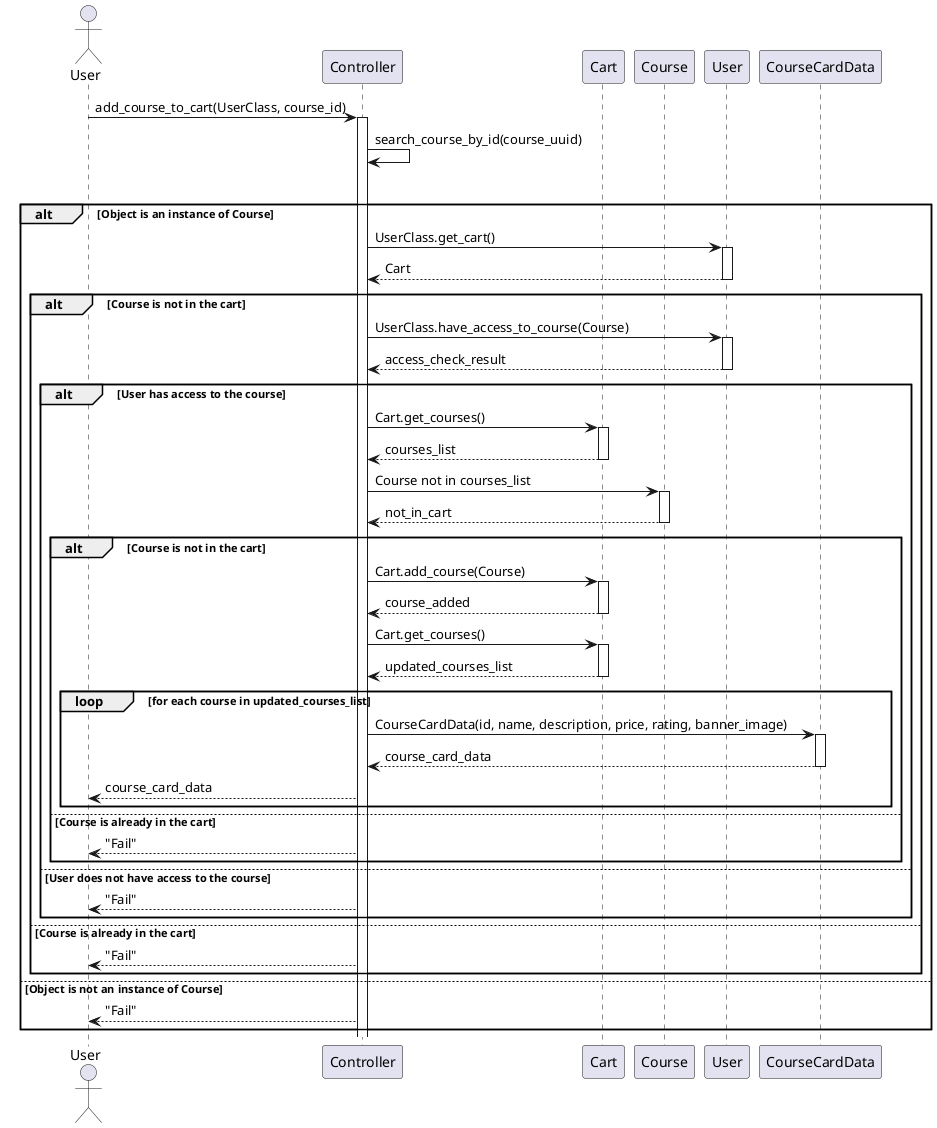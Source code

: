 @startuml

actor User
participant Controller
participant Cart
participant Course
participant "User" as UserClass

User -> Controller: add_course_to_cart(UserClass, course_id)
activate Controller

Controller -> Controller: search_course_by_id(course_uuid)

alt Course found
    alt Object is an instance of Course
        Controller -> UserClass: UserClass.get_cart()
        activate UserClass
        UserClass --> Controller: Cart
        deactivate UserClass

        alt Course is not in the cart
            Controller -> UserClass: UserClass.have_access_to_course(Course)
            activate UserClass
            UserClass --> Controller: access_check_result
            deactivate UserClass

            alt User has access to the course
                Controller -> Cart: Cart.get_courses()
                activate Cart
                Cart --> Controller: courses_list
                deactivate Cart

                Controller -> Course: Course not in courses_list
                activate Course
                Course --> Controller: not_in_cart
                deactivate Course

                alt Course is not in the cart
                    Controller -> Cart: Cart.add_course(Course)
                    activate Cart
                    Cart --> Controller: course_added
                    deactivate Cart

                    Controller -> Cart: Cart.get_courses()
                    activate Cart
                    Cart --> Controller: updated_courses_list
                    deactivate Cart

                    loop for each course in updated_courses_list
                        Controller -> CourseCardData: CourseCardData(id, name, description, price, rating, banner_image)
                        activate CourseCardData
                        CourseCardData --> Controller: course_card_data
                        deactivate CourseCardData

                        Controller --> User: course_card_data
                    end
                else Course is already in the cart
                    Controller --> User: "Fail"
                end
            else User does not have access to the course
                Controller --> User: "Fail"
            end
        else Course is already in the cart
            Controller --> User: "Fail"
        end
    else Object is not an instance of Course
        Controller --> User: "Fail"
    end

@enduml